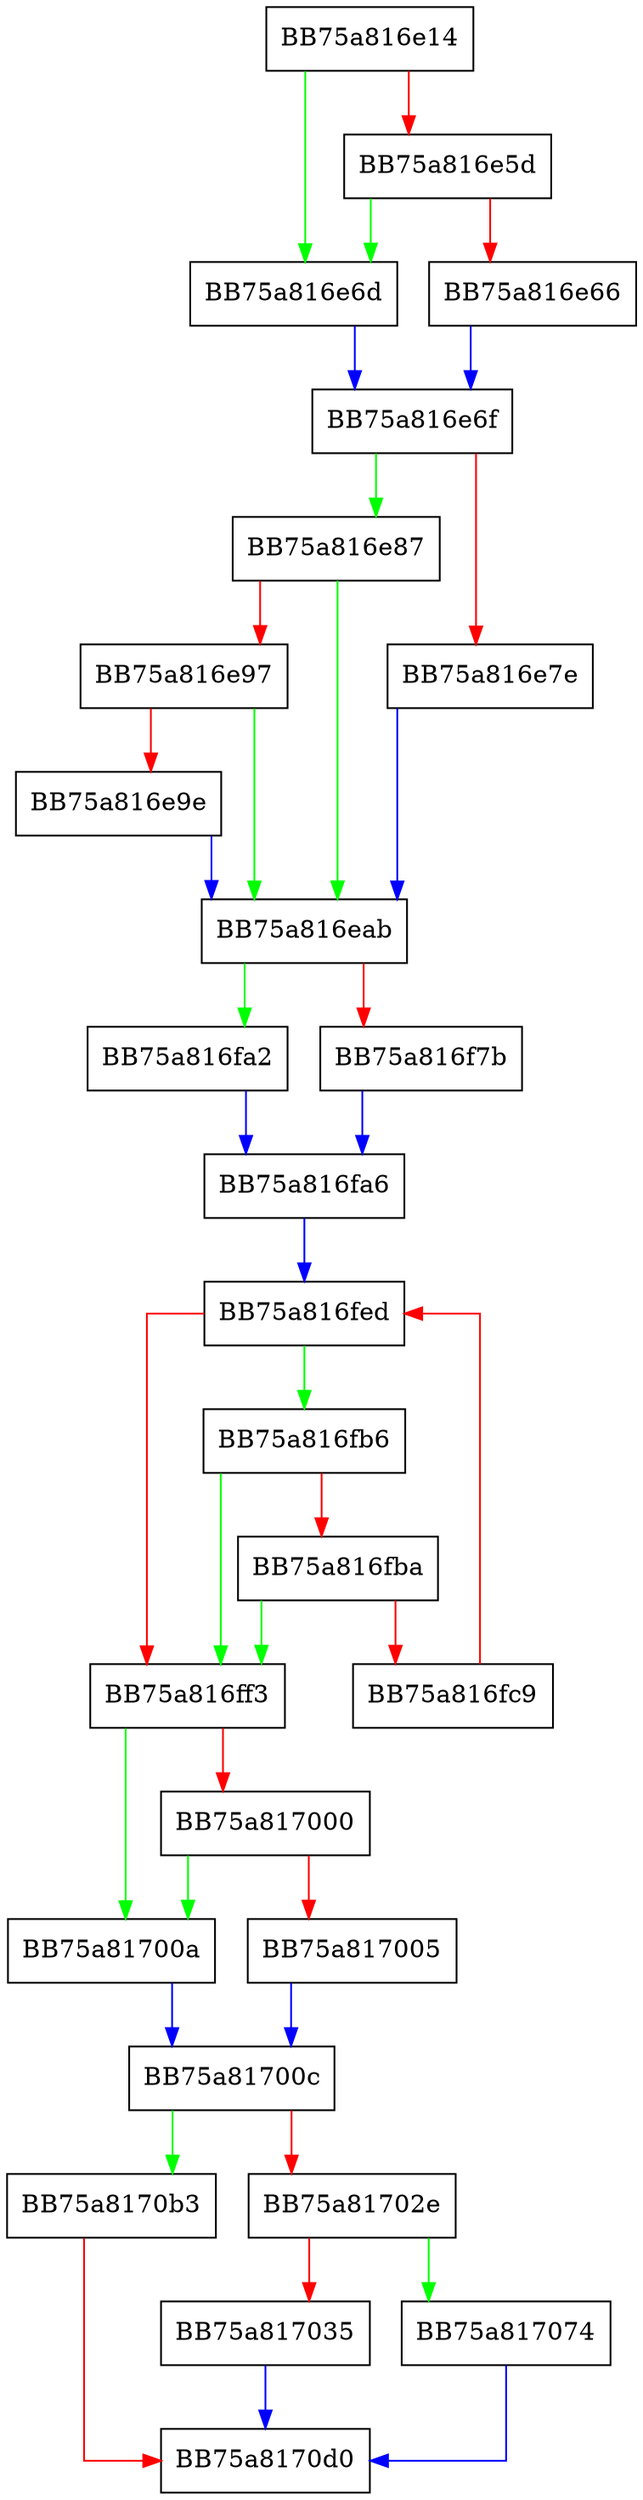 digraph _Fput {
  node [shape="box"];
  graph [splines=ortho];
  BB75a816e14 -> BB75a816e6d [color="green"];
  BB75a816e14 -> BB75a816e5d [color="red"];
  BB75a816e5d -> BB75a816e6d [color="green"];
  BB75a816e5d -> BB75a816e66 [color="red"];
  BB75a816e66 -> BB75a816e6f [color="blue"];
  BB75a816e6d -> BB75a816e6f [color="blue"];
  BB75a816e6f -> BB75a816e87 [color="green"];
  BB75a816e6f -> BB75a816e7e [color="red"];
  BB75a816e7e -> BB75a816eab [color="blue"];
  BB75a816e87 -> BB75a816eab [color="green"];
  BB75a816e87 -> BB75a816e97 [color="red"];
  BB75a816e97 -> BB75a816eab [color="green"];
  BB75a816e97 -> BB75a816e9e [color="red"];
  BB75a816e9e -> BB75a816eab [color="blue"];
  BB75a816eab -> BB75a816fa2 [color="green"];
  BB75a816eab -> BB75a816f7b [color="red"];
  BB75a816f7b -> BB75a816fa6 [color="blue"];
  BB75a816fa2 -> BB75a816fa6 [color="blue"];
  BB75a816fa6 -> BB75a816fed [color="blue"];
  BB75a816fb6 -> BB75a816ff3 [color="green"];
  BB75a816fb6 -> BB75a816fba [color="red"];
  BB75a816fba -> BB75a816ff3 [color="green"];
  BB75a816fba -> BB75a816fc9 [color="red"];
  BB75a816fc9 -> BB75a816fed [color="red"];
  BB75a816fed -> BB75a816fb6 [color="green"];
  BB75a816fed -> BB75a816ff3 [color="red"];
  BB75a816ff3 -> BB75a81700a [color="green"];
  BB75a816ff3 -> BB75a817000 [color="red"];
  BB75a817000 -> BB75a81700a [color="green"];
  BB75a817000 -> BB75a817005 [color="red"];
  BB75a817005 -> BB75a81700c [color="blue"];
  BB75a81700a -> BB75a81700c [color="blue"];
  BB75a81700c -> BB75a8170b3 [color="green"];
  BB75a81700c -> BB75a81702e [color="red"];
  BB75a81702e -> BB75a817074 [color="green"];
  BB75a81702e -> BB75a817035 [color="red"];
  BB75a817035 -> BB75a8170d0 [color="blue"];
  BB75a817074 -> BB75a8170d0 [color="blue"];
  BB75a8170b3 -> BB75a8170d0 [color="red"];
}